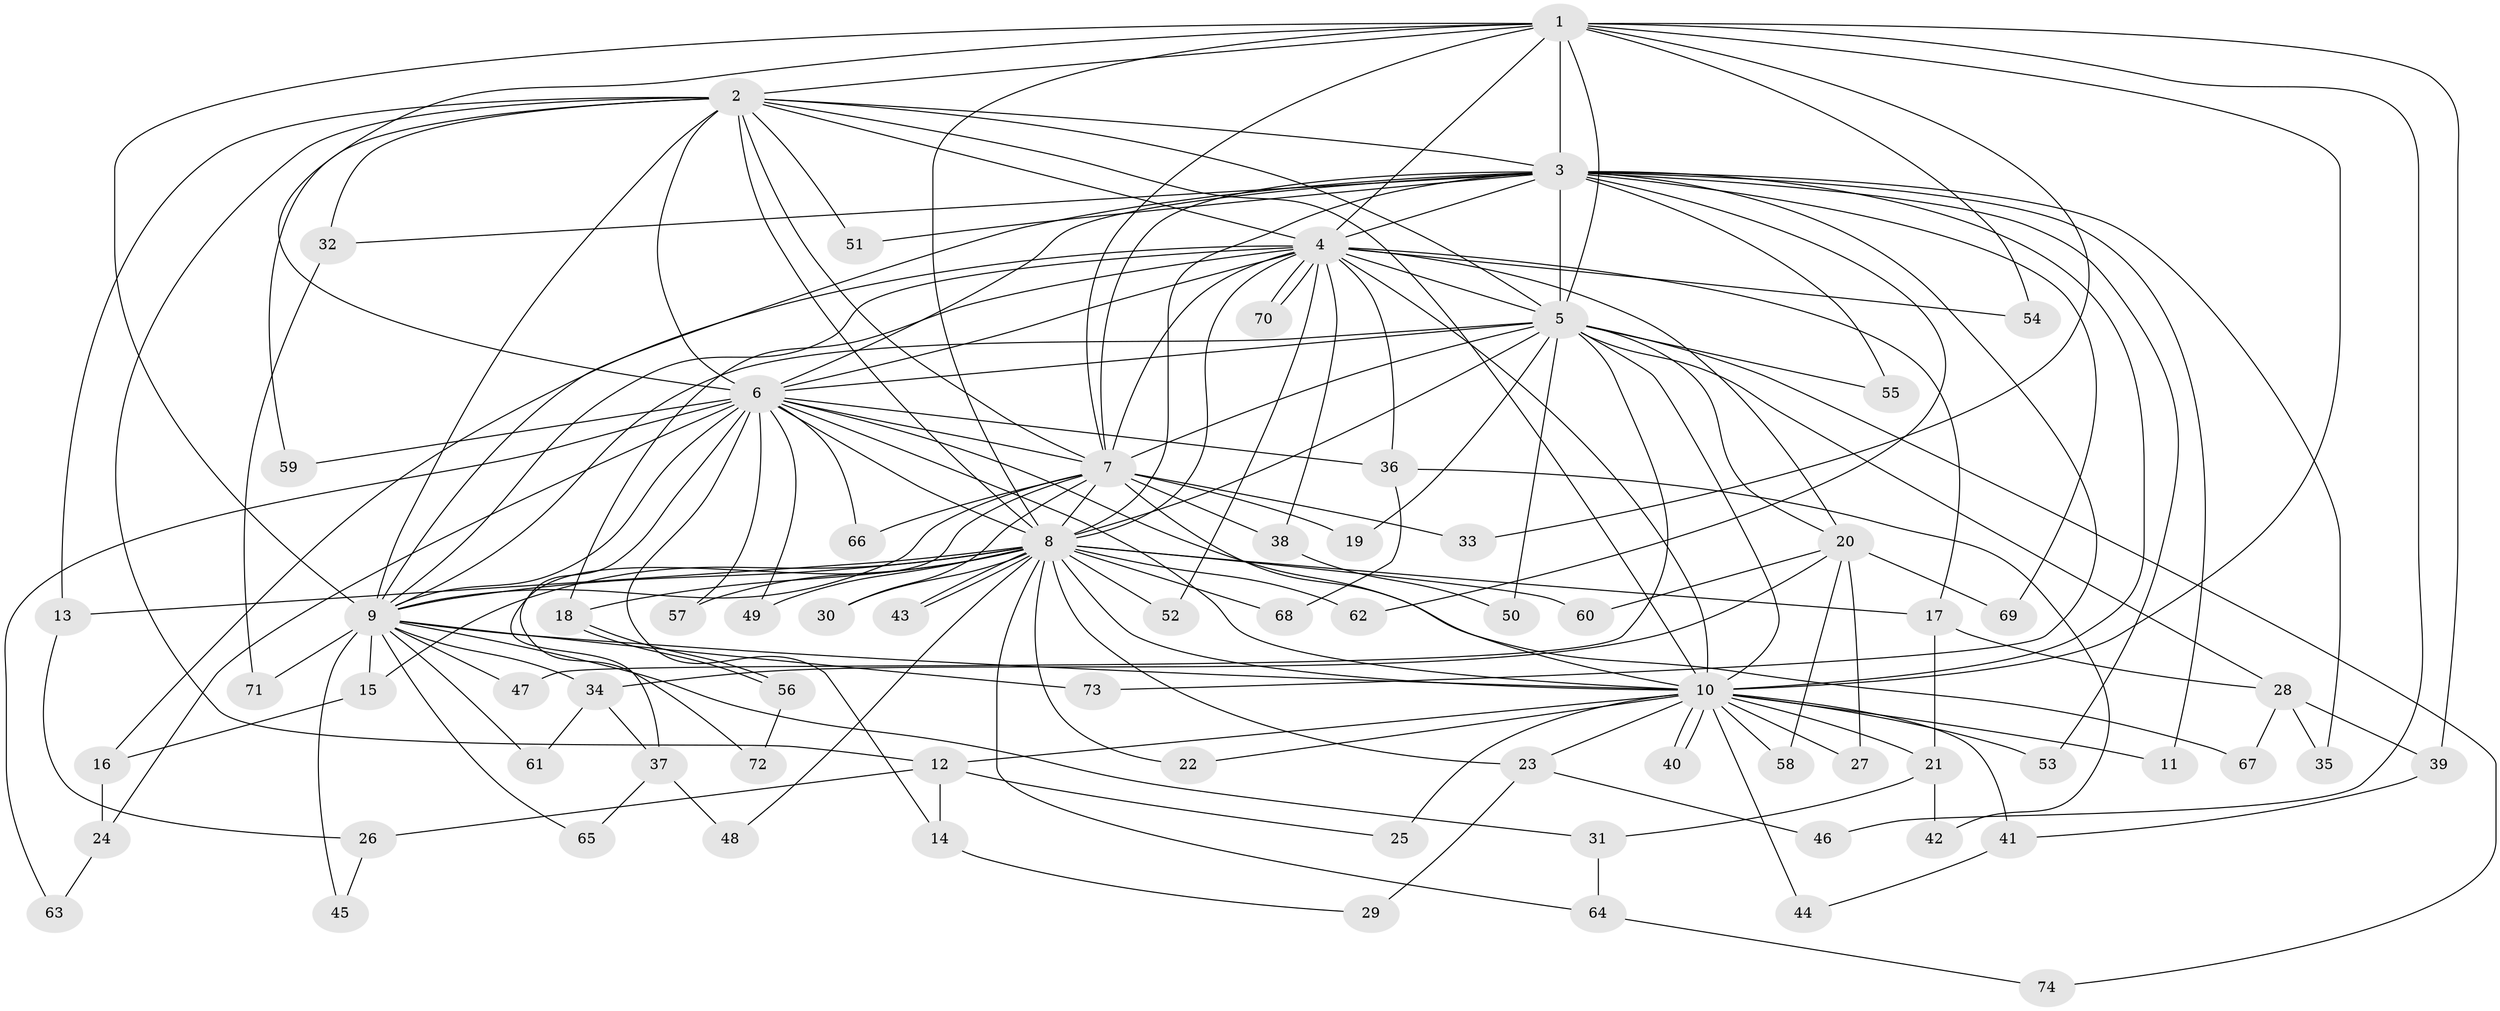 // Generated by graph-tools (version 1.1) at 2025/25/03/09/25 03:25:42]
// undirected, 74 vertices, 173 edges
graph export_dot {
graph [start="1"]
  node [color=gray90,style=filled];
  1;
  2;
  3;
  4;
  5;
  6;
  7;
  8;
  9;
  10;
  11;
  12;
  13;
  14;
  15;
  16;
  17;
  18;
  19;
  20;
  21;
  22;
  23;
  24;
  25;
  26;
  27;
  28;
  29;
  30;
  31;
  32;
  33;
  34;
  35;
  36;
  37;
  38;
  39;
  40;
  41;
  42;
  43;
  44;
  45;
  46;
  47;
  48;
  49;
  50;
  51;
  52;
  53;
  54;
  55;
  56;
  57;
  58;
  59;
  60;
  61;
  62;
  63;
  64;
  65;
  66;
  67;
  68;
  69;
  70;
  71;
  72;
  73;
  74;
  1 -- 2;
  1 -- 3;
  1 -- 4;
  1 -- 5;
  1 -- 6;
  1 -- 7;
  1 -- 8;
  1 -- 9;
  1 -- 10;
  1 -- 33;
  1 -- 39;
  1 -- 46;
  1 -- 54;
  2 -- 3;
  2 -- 4;
  2 -- 5;
  2 -- 6;
  2 -- 7;
  2 -- 8;
  2 -- 9;
  2 -- 10;
  2 -- 12;
  2 -- 13;
  2 -- 32;
  2 -- 51;
  2 -- 59;
  3 -- 4;
  3 -- 5;
  3 -- 6;
  3 -- 7;
  3 -- 8;
  3 -- 9;
  3 -- 10;
  3 -- 11;
  3 -- 32;
  3 -- 35;
  3 -- 51;
  3 -- 53;
  3 -- 55;
  3 -- 62;
  3 -- 69;
  3 -- 73;
  4 -- 5;
  4 -- 6;
  4 -- 7;
  4 -- 8;
  4 -- 9;
  4 -- 10;
  4 -- 16;
  4 -- 17;
  4 -- 18;
  4 -- 20;
  4 -- 36;
  4 -- 38;
  4 -- 52;
  4 -- 54;
  4 -- 70;
  4 -- 70;
  5 -- 6;
  5 -- 7;
  5 -- 8;
  5 -- 9;
  5 -- 10;
  5 -- 19;
  5 -- 20;
  5 -- 28;
  5 -- 47;
  5 -- 50;
  5 -- 55;
  5 -- 74;
  6 -- 7;
  6 -- 8;
  6 -- 9;
  6 -- 10;
  6 -- 14;
  6 -- 24;
  6 -- 36;
  6 -- 49;
  6 -- 57;
  6 -- 59;
  6 -- 63;
  6 -- 66;
  6 -- 67;
  6 -- 72;
  7 -- 8;
  7 -- 9;
  7 -- 10;
  7 -- 19;
  7 -- 30;
  7 -- 33;
  7 -- 37;
  7 -- 38;
  7 -- 66;
  8 -- 9;
  8 -- 10;
  8 -- 13;
  8 -- 15;
  8 -- 17;
  8 -- 18;
  8 -- 22;
  8 -- 23;
  8 -- 30;
  8 -- 43;
  8 -- 43;
  8 -- 48;
  8 -- 49;
  8 -- 52;
  8 -- 57;
  8 -- 60;
  8 -- 62;
  8 -- 64;
  8 -- 68;
  9 -- 10;
  9 -- 15;
  9 -- 31;
  9 -- 34;
  9 -- 45;
  9 -- 47;
  9 -- 61;
  9 -- 65;
  9 -- 71;
  9 -- 73;
  10 -- 11;
  10 -- 12;
  10 -- 21;
  10 -- 22;
  10 -- 23;
  10 -- 25;
  10 -- 27;
  10 -- 40;
  10 -- 40;
  10 -- 41;
  10 -- 44;
  10 -- 53;
  10 -- 58;
  12 -- 14;
  12 -- 25;
  12 -- 26;
  13 -- 26;
  14 -- 29;
  15 -- 16;
  16 -- 24;
  17 -- 21;
  17 -- 28;
  18 -- 56;
  18 -- 56;
  20 -- 27;
  20 -- 34;
  20 -- 58;
  20 -- 60;
  20 -- 69;
  21 -- 31;
  21 -- 42;
  23 -- 29;
  23 -- 46;
  24 -- 63;
  26 -- 45;
  28 -- 35;
  28 -- 39;
  28 -- 67;
  31 -- 64;
  32 -- 71;
  34 -- 37;
  34 -- 61;
  36 -- 42;
  36 -- 68;
  37 -- 48;
  37 -- 65;
  38 -- 50;
  39 -- 41;
  41 -- 44;
  56 -- 72;
  64 -- 74;
}
